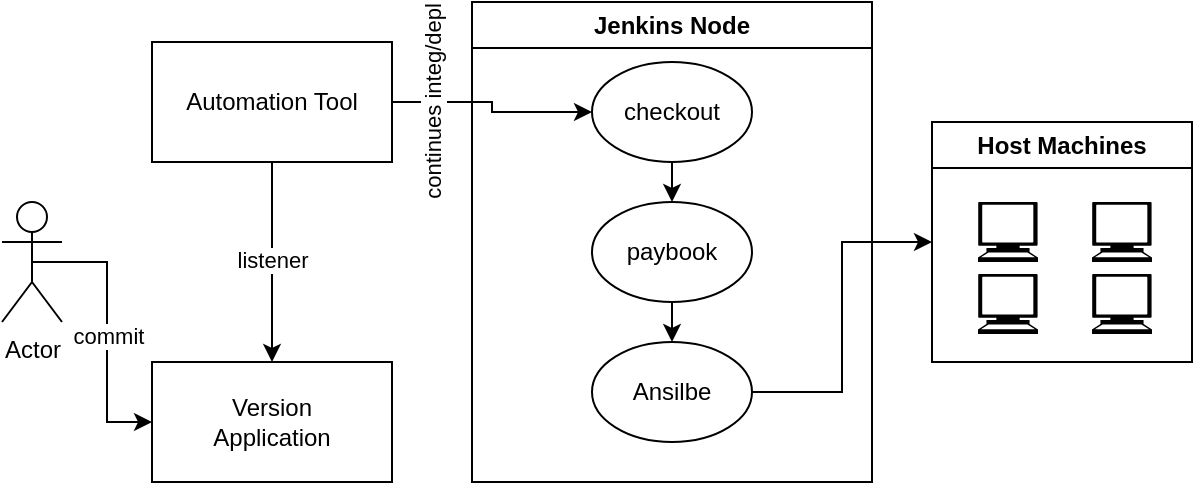 <mxfile version="20.5.3" type="device" pages="2"><diagram id="Nw8zgGYp1PnxgsTHFc0U" name="Page-1"><mxGraphModel dx="1110" dy="663" grid="1" gridSize="10" guides="1" tooltips="1" connect="1" arrows="1" fold="1" page="1" pageScale="1" pageWidth="850" pageHeight="1100" math="0" shadow="0"><root><mxCell id="0"/><mxCell id="1" parent="0"/><mxCell id="AHVEIkAYlEXWtJ-vp7CO-14" style="edgeStyle=orthogonalEdgeStyle;rounded=0;orthogonalLoop=1;jettySize=auto;html=1;exitX=0.5;exitY=0.5;exitDx=0;exitDy=0;exitPerimeter=0;entryX=0;entryY=0.5;entryDx=0;entryDy=0;" edge="1" parent="1" source="AHVEIkAYlEXWtJ-vp7CO-1" target="AHVEIkAYlEXWtJ-vp7CO-2"><mxGeometry relative="1" as="geometry"/></mxCell><mxCell id="AHVEIkAYlEXWtJ-vp7CO-22" value="commit" style="edgeLabel;html=1;align=center;verticalAlign=middle;resizable=0;points=[];" vertex="1" connectable="0" parent="AHVEIkAYlEXWtJ-vp7CO-14"><mxGeometry x="0.064" relative="1" as="geometry"><mxPoint as="offset"/></mxGeometry></mxCell><mxCell id="AHVEIkAYlEXWtJ-vp7CO-1" value="Actor" style="shape=umlActor;verticalLabelPosition=bottom;verticalAlign=top;html=1;outlineConnect=0;" vertex="1" parent="1"><mxGeometry x="70" y="160" width="30" height="60" as="geometry"/></mxCell><mxCell id="AHVEIkAYlEXWtJ-vp7CO-2" value="Version&lt;br&gt;Application" style="rounded=0;whiteSpace=wrap;html=1;" vertex="1" parent="1"><mxGeometry x="145" y="240" width="120" height="60" as="geometry"/></mxCell><mxCell id="AHVEIkAYlEXWtJ-vp7CO-15" style="edgeStyle=orthogonalEdgeStyle;rounded=0;orthogonalLoop=1;jettySize=auto;html=1;exitX=0.5;exitY=1;exitDx=0;exitDy=0;entryX=0.5;entryY=0;entryDx=0;entryDy=0;" edge="1" parent="1" source="AHVEIkAYlEXWtJ-vp7CO-3" target="AHVEIkAYlEXWtJ-vp7CO-2"><mxGeometry relative="1" as="geometry"/></mxCell><mxCell id="AHVEIkAYlEXWtJ-vp7CO-21" value="listener" style="edgeLabel;html=1;align=center;verticalAlign=middle;resizable=0;points=[];" vertex="1" connectable="0" parent="AHVEIkAYlEXWtJ-vp7CO-15"><mxGeometry x="-0.02" relative="1" as="geometry"><mxPoint as="offset"/></mxGeometry></mxCell><mxCell id="AHVEIkAYlEXWtJ-vp7CO-16" style="edgeStyle=orthogonalEdgeStyle;rounded=0;orthogonalLoop=1;jettySize=auto;html=1;entryX=0;entryY=0.5;entryDx=0;entryDy=0;" edge="1" parent="1" source="AHVEIkAYlEXWtJ-vp7CO-3" target="AHVEIkAYlEXWtJ-vp7CO-11"><mxGeometry relative="1" as="geometry"/></mxCell><mxCell id="AHVEIkAYlEXWtJ-vp7CO-23" value="continues integ/depl" style="edgeLabel;html=1;align=center;verticalAlign=middle;resizable=0;points=[];rotation=-90;" vertex="1" connectable="0" parent="AHVEIkAYlEXWtJ-vp7CO-16"><mxGeometry x="-0.467" y="-1" relative="1" as="geometry"><mxPoint x="-8" y="-1" as="offset"/></mxGeometry></mxCell><mxCell id="AHVEIkAYlEXWtJ-vp7CO-3" value="Automation Tool" style="rounded=0;whiteSpace=wrap;html=1;" vertex="1" parent="1"><mxGeometry x="145" y="80" width="120" height="60" as="geometry"/></mxCell><mxCell id="AHVEIkAYlEXWtJ-vp7CO-4" value="Jenkins Node" style="swimlane;whiteSpace=wrap;html=1;" vertex="1" parent="1"><mxGeometry x="305" y="60" width="200" height="240" as="geometry"/></mxCell><mxCell id="AHVEIkAYlEXWtJ-vp7CO-17" style="edgeStyle=orthogonalEdgeStyle;rounded=0;orthogonalLoop=1;jettySize=auto;html=1;exitX=0.5;exitY=1;exitDx=0;exitDy=0;entryX=0.5;entryY=0;entryDx=0;entryDy=0;" edge="1" parent="AHVEIkAYlEXWtJ-vp7CO-4" source="AHVEIkAYlEXWtJ-vp7CO-11" target="AHVEIkAYlEXWtJ-vp7CO-12"><mxGeometry relative="1" as="geometry"/></mxCell><mxCell id="AHVEIkAYlEXWtJ-vp7CO-11" value="checkout" style="ellipse;whiteSpace=wrap;html=1;" vertex="1" parent="AHVEIkAYlEXWtJ-vp7CO-4"><mxGeometry x="60" y="30" width="80" height="50" as="geometry"/></mxCell><mxCell id="AHVEIkAYlEXWtJ-vp7CO-18" style="edgeStyle=orthogonalEdgeStyle;rounded=0;orthogonalLoop=1;jettySize=auto;html=1;exitX=0.5;exitY=1;exitDx=0;exitDy=0;entryX=0.5;entryY=0;entryDx=0;entryDy=0;" edge="1" parent="AHVEIkAYlEXWtJ-vp7CO-4" source="AHVEIkAYlEXWtJ-vp7CO-12" target="AHVEIkAYlEXWtJ-vp7CO-13"><mxGeometry relative="1" as="geometry"/></mxCell><mxCell id="AHVEIkAYlEXWtJ-vp7CO-12" value="paybook" style="ellipse;whiteSpace=wrap;html=1;" vertex="1" parent="AHVEIkAYlEXWtJ-vp7CO-4"><mxGeometry x="60" y="100" width="80" height="50" as="geometry"/></mxCell><mxCell id="AHVEIkAYlEXWtJ-vp7CO-13" value="Ansilbe" style="ellipse;whiteSpace=wrap;html=1;" vertex="1" parent="AHVEIkAYlEXWtJ-vp7CO-4"><mxGeometry x="60" y="170" width="80" height="50" as="geometry"/></mxCell><mxCell id="AHVEIkAYlEXWtJ-vp7CO-5" value="Host Machines" style="swimlane;whiteSpace=wrap;html=1;" vertex="1" parent="1"><mxGeometry x="535" y="120" width="130" height="120" as="geometry"/></mxCell><mxCell id="AHVEIkAYlEXWtJ-vp7CO-6" value="" style="shape=mxgraph.signs.tech.computer;html=1;pointerEvents=1;fillColor=#000000;strokeColor=none;verticalLabelPosition=bottom;verticalAlign=top;align=center;sketch=0;aspect=fixed;" vertex="1" parent="AHVEIkAYlEXWtJ-vp7CO-5"><mxGeometry x="23" y="40" width="30" height="30" as="geometry"/></mxCell><mxCell id="AHVEIkAYlEXWtJ-vp7CO-7" value="" style="shape=mxgraph.signs.tech.computer;html=1;pointerEvents=1;fillColor=#000000;strokeColor=none;verticalLabelPosition=bottom;verticalAlign=top;align=center;sketch=0;aspect=fixed;" vertex="1" parent="AHVEIkAYlEXWtJ-vp7CO-5"><mxGeometry x="80" y="40" width="30" height="30" as="geometry"/></mxCell><mxCell id="AHVEIkAYlEXWtJ-vp7CO-8" value="" style="shape=mxgraph.signs.tech.computer;html=1;pointerEvents=1;fillColor=#000000;strokeColor=none;verticalLabelPosition=bottom;verticalAlign=top;align=center;sketch=0;aspect=fixed;" vertex="1" parent="AHVEIkAYlEXWtJ-vp7CO-5"><mxGeometry x="23" y="76" width="30" height="30" as="geometry"/></mxCell><mxCell id="AHVEIkAYlEXWtJ-vp7CO-9" value="" style="shape=mxgraph.signs.tech.computer;html=1;pointerEvents=1;fillColor=#000000;strokeColor=none;verticalLabelPosition=bottom;verticalAlign=top;align=center;sketch=0;aspect=fixed;" vertex="1" parent="AHVEIkAYlEXWtJ-vp7CO-5"><mxGeometry x="80" y="76" width="30" height="30" as="geometry"/></mxCell><mxCell id="AHVEIkAYlEXWtJ-vp7CO-19" style="edgeStyle=orthogonalEdgeStyle;rounded=0;orthogonalLoop=1;jettySize=auto;html=1;exitX=1;exitY=0.5;exitDx=0;exitDy=0;entryX=0;entryY=0.5;entryDx=0;entryDy=0;" edge="1" parent="1" source="AHVEIkAYlEXWtJ-vp7CO-13" target="AHVEIkAYlEXWtJ-vp7CO-5"><mxGeometry relative="1" as="geometry"/></mxCell></root></mxGraphModel></diagram><diagram id="3bVBcH9x9MoXbJ54NnWw" name="Page-2"><mxGraphModel dx="1110" dy="663" grid="1" gridSize="10" guides="1" tooltips="1" connect="1" arrows="1" fold="1" page="1" pageScale="1" pageWidth="850" pageHeight="1100" math="0" shadow="0"><root><mxCell id="0"/><mxCell id="1" parent="0"/><mxCell id="_Uzd7_MsnNt4PMaQdanl-1" value="Docker Container Network" style="swimlane;whiteSpace=wrap;html=1;" vertex="1" parent="1"><mxGeometry x="320" y="240" width="480" height="340" as="geometry"/></mxCell><mxCell id="_Uzd7_MsnNt4PMaQdanl-11" style="edgeStyle=orthogonalEdgeStyle;rounded=0;orthogonalLoop=1;jettySize=auto;html=1;exitX=0.5;exitY=1;exitDx=0;exitDy=0;entryX=1;entryY=0.5;entryDx=0;entryDy=0;" edge="1" parent="_Uzd7_MsnNt4PMaQdanl-1" source="_Uzd7_MsnNt4PMaQdanl-2" target="_Uzd7_MsnNt4PMaQdanl-3"><mxGeometry relative="1" as="geometry"/></mxCell><mxCell id="_Uzd7_MsnNt4PMaQdanl-12" style="edgeStyle=orthogonalEdgeStyle;rounded=0;orthogonalLoop=1;jettySize=auto;html=1;exitX=0.5;exitY=1;exitDx=0;exitDy=0;entryX=0;entryY=0.5;entryDx=0;entryDy=0;" edge="1" parent="_Uzd7_MsnNt4PMaQdanl-1" source="_Uzd7_MsnNt4PMaQdanl-2" target="_Uzd7_MsnNt4PMaQdanl-5"><mxGeometry relative="1" as="geometry"/></mxCell><mxCell id="_Uzd7_MsnNt4PMaQdanl-13" style="edgeStyle=orthogonalEdgeStyle;rounded=0;orthogonalLoop=1;jettySize=auto;html=1;entryX=1;entryY=0.5;entryDx=0;entryDy=0;" edge="1" parent="_Uzd7_MsnNt4PMaQdanl-1" source="_Uzd7_MsnNt4PMaQdanl-2" target="_Uzd7_MsnNt4PMaQdanl-4"><mxGeometry relative="1" as="geometry"/></mxCell><mxCell id="_Uzd7_MsnNt4PMaQdanl-14" style="edgeStyle=orthogonalEdgeStyle;rounded=0;orthogonalLoop=1;jettySize=auto;html=1;entryX=0;entryY=0.5;entryDx=0;entryDy=0;" edge="1" parent="_Uzd7_MsnNt4PMaQdanl-1" source="_Uzd7_MsnNt4PMaQdanl-2" target="_Uzd7_MsnNt4PMaQdanl-6"><mxGeometry relative="1" as="geometry"/></mxCell><mxCell id="_Uzd7_MsnNt4PMaQdanl-2" value="Ansible&lt;br&gt;Host: Ansible_Container" style="rounded=0;whiteSpace=wrap;html=1;" vertex="1" parent="_Uzd7_MsnNt4PMaQdanl-1"><mxGeometry x="150" y="40" width="180" height="60" as="geometry"/></mxCell><mxCell id="_Uzd7_MsnNt4PMaQdanl-3" value="test_1" style="rounded=0;whiteSpace=wrap;html=1;" vertex="1" parent="_Uzd7_MsnNt4PMaQdanl-1"><mxGeometry x="80" y="140" width="120" height="60" as="geometry"/></mxCell><mxCell id="_Uzd7_MsnNt4PMaQdanl-4" value="test_2" style="rounded=0;whiteSpace=wrap;html=1;" vertex="1" parent="_Uzd7_MsnNt4PMaQdanl-1"><mxGeometry x="80" y="240" width="120" height="60" as="geometry"/></mxCell><mxCell id="_Uzd7_MsnNt4PMaQdanl-5" value="test_3" style="rounded=0;whiteSpace=wrap;html=1;" vertex="1" parent="_Uzd7_MsnNt4PMaQdanl-1"><mxGeometry x="280" y="140" width="120" height="60" as="geometry"/></mxCell><mxCell id="_Uzd7_MsnNt4PMaQdanl-6" value="test_4" style="rounded=0;whiteSpace=wrap;html=1;" vertex="1" parent="_Uzd7_MsnNt4PMaQdanl-1"><mxGeometry x="280" y="240" width="120" height="60" as="geometry"/></mxCell><mxCell id="_Uzd7_MsnNt4PMaQdanl-9" style="edgeStyle=orthogonalEdgeStyle;rounded=0;orthogonalLoop=1;jettySize=auto;html=1;exitX=1;exitY=0.5;exitDx=0;exitDy=0;entryX=0;entryY=0.5;entryDx=0;entryDy=0;" edge="1" parent="1" source="_Uzd7_MsnNt4PMaQdanl-7" target="_Uzd7_MsnNt4PMaQdanl-1"><mxGeometry relative="1" as="geometry"/></mxCell><mxCell id="_Uzd7_MsnNt4PMaQdanl-10" value="builds" style="edgeLabel;html=1;align=center;verticalAlign=middle;resizable=0;points=[];" vertex="1" connectable="0" parent="_Uzd7_MsnNt4PMaQdanl-9"><mxGeometry x="0.06" y="3" relative="1" as="geometry"><mxPoint y="1" as="offset"/></mxGeometry></mxCell><mxCell id="_Uzd7_MsnNt4PMaQdanl-7" value="Host Machine" style="swimlane;whiteSpace=wrap;html=1;" vertex="1" parent="1"><mxGeometry x="20" y="345" width="200" height="130" as="geometry"/></mxCell><mxCell id="_Uzd7_MsnNt4PMaQdanl-8" value="Docker_compose.yml" style="text;html=1;align=center;verticalAlign=middle;resizable=0;points=[];autosize=1;strokeColor=none;fillColor=none;" vertex="1" parent="1"><mxGeometry x="60" y="405" width="140" height="30" as="geometry"/></mxCell></root></mxGraphModel></diagram></mxfile>